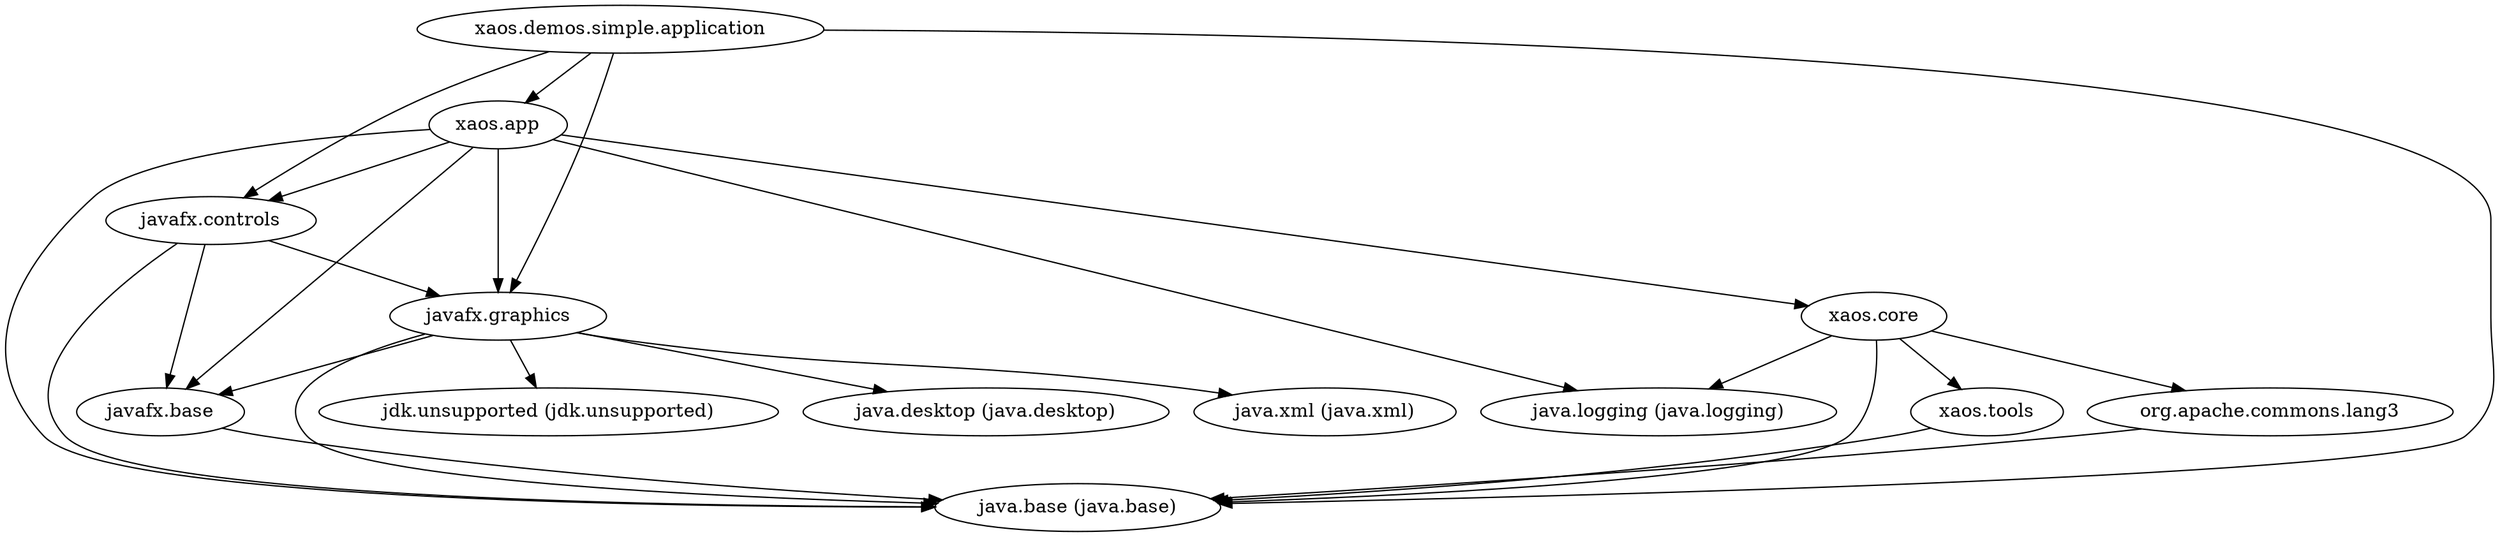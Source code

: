 digraph "summary" {
  "javafx.controls"                                  -> "java.base (java.base)";
  "javafx.controls"                                  -> "javafx.base";
  "javafx.controls"                                  -> "javafx.graphics";
  "xaos.tools"                                       -> "java.base (java.base)";
  "xaos.demos.simple.application"                    -> "java.base (java.base)";
  "xaos.demos.simple.application"                    -> "javafx.controls";
  "xaos.demos.simple.application"                    -> "javafx.graphics";
  "xaos.demos.simple.application"                    -> "xaos.app";
  "org.apache.commons.lang3"                         -> "java.base (java.base)";
  "xaos.core"                                        -> "java.base (java.base)";
  "xaos.core"                                        -> "java.logging (java.logging)";
  "xaos.core"                                        -> "org.apache.commons.lang3";
  "xaos.core"                                        -> "xaos.tools";
  "javafx.base"                                      -> "java.base (java.base)";
  "xaos.app"                                         -> "java.base (java.base)";
  "xaos.app"                                         -> "java.logging (java.logging)";
  "xaos.app"                                         -> "javafx.base";
  "xaos.app"                                         -> "javafx.controls";
  "xaos.app"                                         -> "javafx.graphics";
  "xaos.app"                                         -> "xaos.core";
  "javafx.graphics"                                  -> "java.base (java.base)";
  "javafx.graphics"                                  -> "java.desktop (java.desktop)";
  "javafx.graphics"                                  -> "java.xml (java.xml)";
  "javafx.graphics"                                  -> "javafx.base";
  "javafx.graphics"                                  -> "jdk.unsupported (jdk.unsupported)";
}
